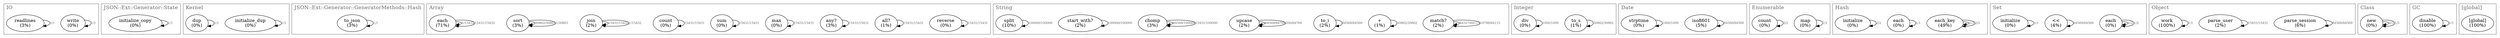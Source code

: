 digraph "Profile" {
labelloc=t;
labeljust=l;
subgraph "Thread 260" {
1300 [label="write\n(0%)"];
1300 -> 1300 [label="1/1" fontsize=10 fontcolor="#666666"];
1320 [label="initialize_copy\n(0%)"];
1320 -> 1320 [label="1/1" fontsize=10 fontcolor="#666666"];
1340 [label="initialize_dup\n(0%)"];
1340 -> 1340 [label="1/1" fontsize=10 fontcolor="#666666"];
1360 [label="dup\n(0%)"];
1360 -> 1360 [label="1/1" fontsize=10 fontcolor="#666666"];
1380 [label="to_json\n(3%)"];
1380 -> 1380 [label="1/1" fontsize=10 fontcolor="#666666"];
1400 [label="reverse\n(0%)"];
1400 -> 1400 [label="15431/15431" fontsize=10 fontcolor="#666666"];
1420 [label="all?\n(1%)"];
1420 -> 1420 [label="15431/15431" fontsize=10 fontcolor="#666666"];
1440 [label="match?\n(2%)"];
1440 -> 1440 [label="44327/64115" fontsize=10 fontcolor="#666666"];
1440 -> 1440 [label="19788/64115" fontsize=10 fontcolor="#666666"];
1460 [label="any?\n(3%)"];
1460 -> 1460 [label="15431/15431" fontsize=10 fontcolor="#666666"];
1480 [label="max\n(0%)"];
1480 -> 1480 [label="15431/15431" fontsize=10 fontcolor="#666666"];
1500 [label="+\n(1%)"];
1500 -> 1500 [label="30862/30862" fontsize=10 fontcolor="#666666"];
1520 [label="to_s\n(1%)"];
1520 -> 1520 [label="30862/30862" fontsize=10 fontcolor="#666666"];
1540 [label="sum\n(0%)"];
1540 -> 1540 [label="15431/15431" fontsize=10 fontcolor="#666666"];
1560 [label="count\n(0%)"];
1560 -> 1560 [label="15431/15431" fontsize=10 fontcolor="#666666"];
1580 [label="iso8601\n(5%)"];
1580 -> 1580 [label="84569/84569" fontsize=10 fontcolor="#666666"];
1600 [label="div\n(0%)"];
1600 -> 1600 [label="1000/1000" fontsize=10 fontcolor="#666666"];
1620 [label="strptime\n(0%)"];
1620 -> 1620 [label="1000/1000" fontsize=10 fontcolor="#666666"];
1640 [label="to_i\n(2%)"];
1640 -> 1640 [label="84569/84569" fontsize=10 fontcolor="#666666"];
1660 [label="join\n(2%)"];
1660 -> 1660 [label="15431/15432" fontsize=10 fontcolor="#666666"];
1660 -> 1660 [label="1/15432" fontsize=10 fontcolor="#666666"];
1680 [label="sort\n(3%)"];
1680 -> 1680 [label="30862/30863" fontsize=10 fontcolor="#666666"];
1680 -> 1680 [label="1/30863" fontsize=10 fontcolor="#666666"];
1700 [label="upcase\n(2%)"];
1700 -> 1700 [label="84569/84769" fontsize=10 fontcolor="#666666"];
1700 -> 1700 [label="200/84769" fontsize=10 fontcolor="#666666"];
1720 [label="map\n(0%)"];
1720 -> 1720 [label="1/1" fontsize=10 fontcolor="#666666"];
1740 [label="each_key\n(49%)"];
1740 -> 1740 [label="1/3" fontsize=10 fontcolor="#666666"];
1740 -> 1740 [label="2/3" fontsize=10 fontcolor="#666666"];
1760 [label="each\n(0%)"];
1760 -> 1760 [label="1/2" fontsize=10 fontcolor="#666666"];
1760 -> 1760 [label="1/2" fontsize=10 fontcolor="#666666"];
1780 [label="each\n(0%)"];
1780 -> 1780 [label="1/1" fontsize=10 fontcolor="#666666"];
1800 [label="count\n(0%)"];
1800 -> 1800 [label="2/2" fontsize=10 fontcolor="#666666"];
1820 [label="<<\n(4%)"];
1820 -> 1820 [label="84569/84569" fontsize=10 fontcolor="#666666"];
1840 [label="parse_session\n(6%)"];
1840 -> 1840 [label="84569/84569" fontsize=10 fontcolor="#666666"];
1860 [label="chomp\n(3%)"];
1860 -> 1860 [label="84569/100000" fontsize=10 fontcolor="#666666"];
1860 -> 1860 [label="15431/100000" fontsize=10 fontcolor="#666666"];
1880 [label="parse_user\n(2%)"];
1880 -> 1880 [label="15431/15431" fontsize=10 fontcolor="#666666"];
1900 [label="start_with?\n(2%)"];
1900 -> 1900 [label="100000/100000" fontsize=10 fontcolor="#666666"];
1920 [label="split\n(10%)"];
1920 -> 1920 [label="100000/100000" fontsize=10 fontcolor="#666666"];
1940 [label="each\n(71%)"];
1940 -> 1940 [label="1/15432" fontsize=10 fontcolor="#666666"];
1940 -> 1940 [label="15431/15432" fontsize=10 fontcolor="#666666"];
1960 [label="initialize\n(0%)"];
1960 -> 1960 [label="2/2" fontsize=10 fontcolor="#666666"];
1980 [label="initialize\n(0%)"];
1980 -> 1980 [label="1/1" fontsize=10 fontcolor="#666666"];
2000 [label="new\n(0%)"];
2000 -> 2000 [label="2/3" fontsize=10 fontcolor="#666666"];
2000 -> 2000 [label="1/3" fontsize=10 fontcolor="#666666"];
2020 [label="readlines\n(3%)"];
2020 -> 2020 [label="1/1" fontsize=10 fontcolor="#666666"];
2040 [label="disable\n(100%)"];
2040 -> 2040 [label="1/1" fontsize=10 fontcolor="#666666"];
2060 [label="work\n(100%)"];
2060 -> 2060 [label="1/1" fontsize=10 fontcolor="#666666"];
2080 [label="[global]\n(100%)"];
}
subgraph cluster_2100 {
label = "[global]";
fontcolor = "#666666";
fontsize = 16;
color = "#666666";
2080;
}
subgraph cluster_2120 {
label = "Object";
fontcolor = "#666666";
fontsize = 16;
color = "#666666";
2060;
1880;
1840;
}
subgraph cluster_2140 {
label = "GC";
fontcolor = "#666666";
fontsize = 16;
color = "#666666";
2040;
}
subgraph cluster_2160 {
label = "IO";
fontcolor = "#666666";
fontsize = 16;
color = "#666666";
2020;
1300;
}
subgraph cluster_2180 {
label = "Class";
fontcolor = "#666666";
fontsize = 16;
color = "#666666";
2000;
}
subgraph cluster_2200 {
label = "Set";
fontcolor = "#666666";
fontsize = 16;
color = "#666666";
1980;
1820;
1760;
}
subgraph cluster_2220 {
label = "Hash";
fontcolor = "#666666";
fontsize = 16;
color = "#666666";
1960;
1780;
1740;
}
subgraph cluster_2240 {
label = "Array";
fontcolor = "#666666";
fontsize = 16;
color = "#666666";
1940;
1680;
1660;
1560;
1540;
1480;
1460;
1420;
1400;
}
subgraph cluster_2260 {
label = "String";
fontcolor = "#666666";
fontsize = 16;
color = "#666666";
1920;
1900;
1860;
1700;
1640;
1500;
1440;
}
subgraph cluster_2280 {
label = "Enumerable";
fontcolor = "#666666";
fontsize = 16;
color = "#666666";
1800;
1720;
}
subgraph cluster_2300 {
label = "Date";
fontcolor = "#666666";
fontsize = 16;
color = "#666666";
1620;
1580;
}
subgraph cluster_2320 {
label = "Integer";
fontcolor = "#666666";
fontsize = 16;
color = "#666666";
1600;
1520;
}
subgraph cluster_2340 {
label = "JSON::Ext::Generator::GeneratorMethods::Hash";
fontcolor = "#666666";
fontsize = 16;
color = "#666666";
1380;
}
subgraph cluster_2360 {
label = "Kernel";
fontcolor = "#666666";
fontsize = 16;
color = "#666666";
1360;
1340;
}
subgraph cluster_2380 {
label = "JSON::Ext::Generator::State";
fontcolor = "#666666";
fontsize = 16;
color = "#666666";
1320;
}
}
